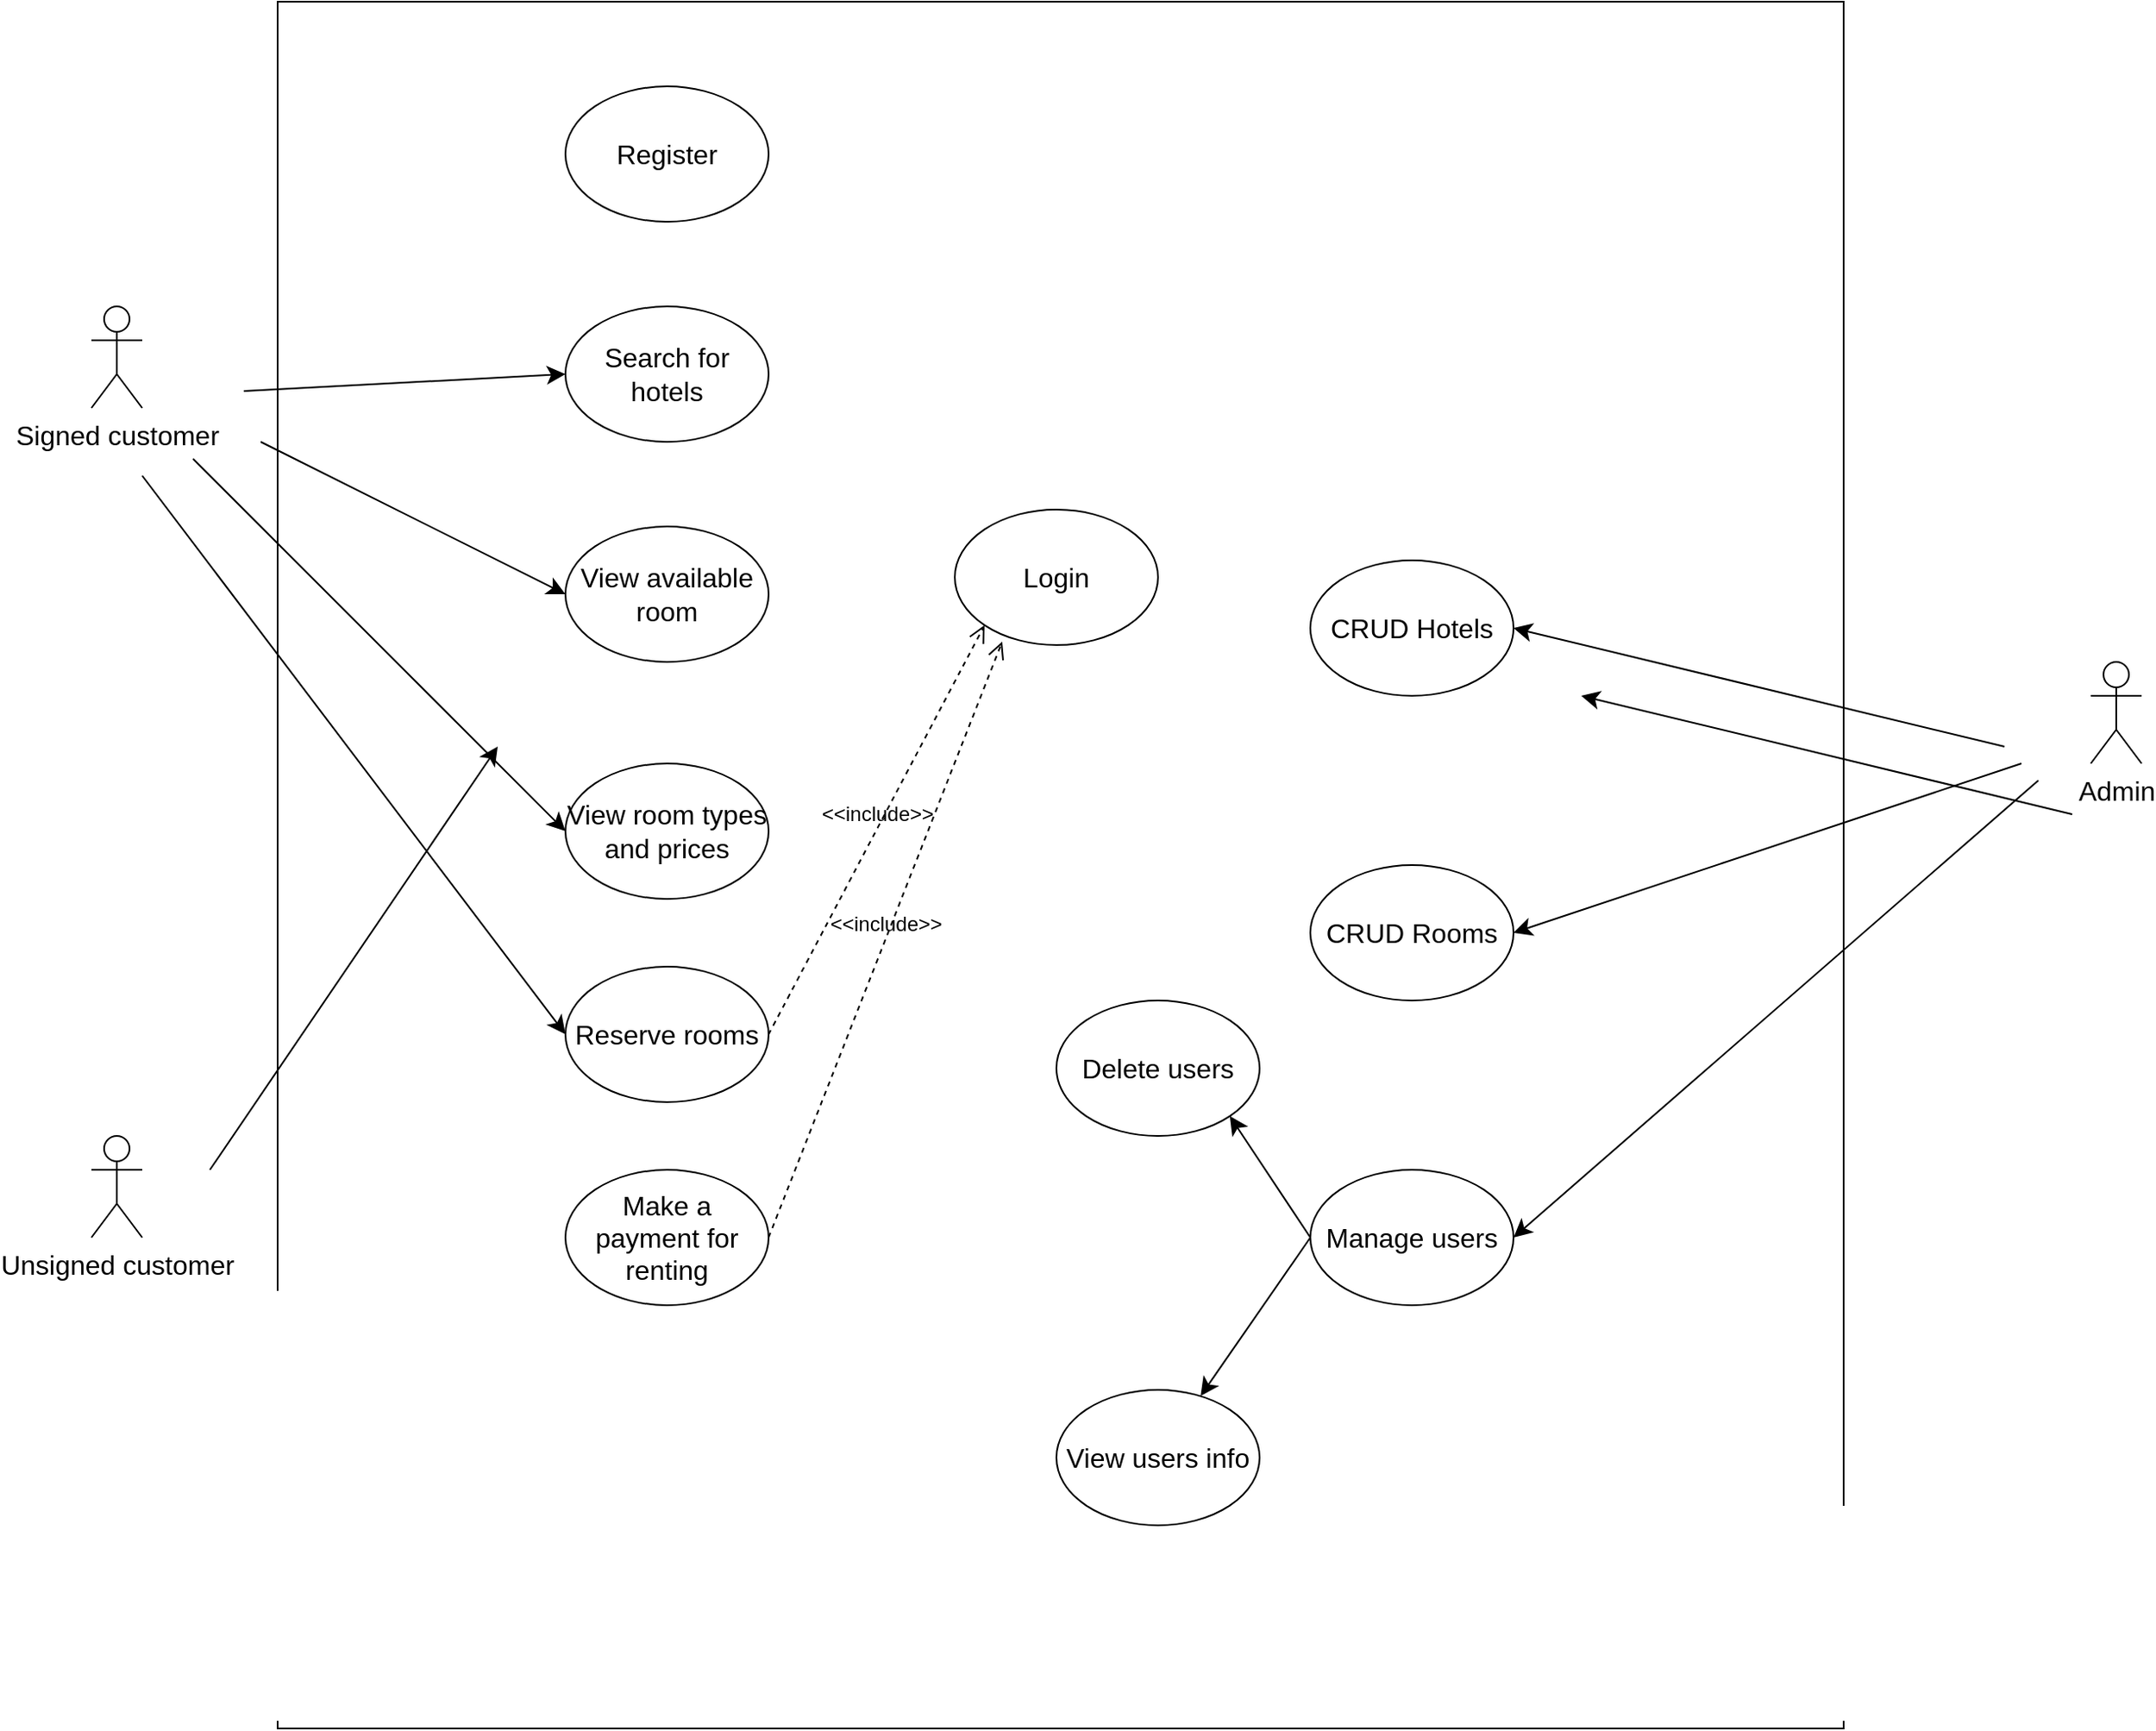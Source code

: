 <mxfile version="21.5.0" type="github">
  <diagram name="Page-1" id="5DnB4MEPiHaEmUkItMe6">
    <mxGraphModel dx="1580" dy="1062" grid="1" gridSize="10" guides="1" tooltips="1" connect="1" arrows="1" fold="1" page="1" pageScale="1" pageWidth="827" pageHeight="1169" math="0" shadow="0">
      <root>
        <mxCell id="0" />
        <mxCell id="1" parent="0" />
        <mxCell id="qTtlIMXwMR0KXrrYJlJ4-2" value="" style="rounded=0;whiteSpace=wrap;html=1;fontSize=16;rotation=90;" parent="1" vertex="1">
          <mxGeometry x="122.5" y="157.5" width="1020" height="925" as="geometry" />
        </mxCell>
        <mxCell id="qTtlIMXwMR0KXrrYJlJ4-3" value="Signed customer" style="shape=umlActor;verticalLabelPosition=bottom;verticalAlign=top;html=1;outlineConnect=0;fontSize=16;rotation=0;" parent="1" vertex="1">
          <mxGeometry x="60" y="290" width="30" height="60" as="geometry" />
        </mxCell>
        <mxCell id="qTtlIMXwMR0KXrrYJlJ4-5" value="Unsigned customer" style="shape=umlActor;verticalLabelPosition=bottom;verticalAlign=top;html=1;outlineConnect=0;fontSize=16;rotation=0;" parent="1" vertex="1">
          <mxGeometry x="60" y="780" width="30" height="60" as="geometry" />
        </mxCell>
        <mxCell id="r_ONhBMmdlA0RxKY3wmK-1" value="Register" style="ellipse;whiteSpace=wrap;html=1;fontSize=16;" vertex="1" parent="1">
          <mxGeometry x="340" y="160" width="120" height="80" as="geometry" />
        </mxCell>
        <mxCell id="r_ONhBMmdlA0RxKY3wmK-2" value="Search for hotels" style="ellipse;whiteSpace=wrap;html=1;fontSize=16;" vertex="1" parent="1">
          <mxGeometry x="340" y="290" width="120" height="80" as="geometry" />
        </mxCell>
        <mxCell id="r_ONhBMmdlA0RxKY3wmK-3" value="View available room" style="ellipse;whiteSpace=wrap;html=1;fontSize=16;" vertex="1" parent="1">
          <mxGeometry x="340" y="420" width="120" height="80" as="geometry" />
        </mxCell>
        <mxCell id="r_ONhBMmdlA0RxKY3wmK-4" value="View room types and prices" style="ellipse;whiteSpace=wrap;html=1;fontSize=16;" vertex="1" parent="1">
          <mxGeometry x="340" y="560" width="120" height="80" as="geometry" />
        </mxCell>
        <mxCell id="r_ONhBMmdlA0RxKY3wmK-5" value="Reserve rooms" style="ellipse;whiteSpace=wrap;html=1;fontSize=16;" vertex="1" parent="1">
          <mxGeometry x="340" y="680" width="120" height="80" as="geometry" />
        </mxCell>
        <mxCell id="r_ONhBMmdlA0RxKY3wmK-6" value="Make a payment for renting" style="ellipse;whiteSpace=wrap;html=1;fontSize=16;" vertex="1" parent="1">
          <mxGeometry x="340" y="800" width="120" height="80" as="geometry" />
        </mxCell>
        <mxCell id="r_ONhBMmdlA0RxKY3wmK-7" value="Login" style="ellipse;whiteSpace=wrap;html=1;fontSize=16;" vertex="1" parent="1">
          <mxGeometry x="570" y="410" width="120" height="80" as="geometry" />
        </mxCell>
        <mxCell id="r_ONhBMmdlA0RxKY3wmK-16" value="&amp;lt;&amp;lt;include&amp;gt;&amp;gt;" style="html=1;verticalAlign=bottom;labelBackgroundColor=none;endArrow=open;endFill=0;dashed=1;rounded=0;fontSize=12;startSize=8;endSize=8;curved=1;exitX=1;exitY=0.5;exitDx=0;exitDy=0;entryX=0;entryY=1;entryDx=0;entryDy=0;" edge="1" parent="1" source="r_ONhBMmdlA0RxKY3wmK-5" target="r_ONhBMmdlA0RxKY3wmK-7">
          <mxGeometry width="160" relative="1" as="geometry">
            <mxPoint x="520" y="500" as="sourcePoint" />
            <mxPoint x="680" y="500" as="targetPoint" />
          </mxGeometry>
        </mxCell>
        <mxCell id="r_ONhBMmdlA0RxKY3wmK-17" value="" style="endArrow=classic;html=1;rounded=0;fontSize=12;startSize=8;endSize=8;curved=1;entryX=0;entryY=0.5;entryDx=0;entryDy=0;" edge="1" parent="1" target="r_ONhBMmdlA0RxKY3wmK-2">
          <mxGeometry width="50" height="50" relative="1" as="geometry">
            <mxPoint x="150" y="340" as="sourcePoint" />
            <mxPoint x="660" y="550" as="targetPoint" />
          </mxGeometry>
        </mxCell>
        <mxCell id="r_ONhBMmdlA0RxKY3wmK-18" value="" style="endArrow=classic;html=1;rounded=0;fontSize=12;startSize=8;endSize=8;curved=1;entryX=0;entryY=0.5;entryDx=0;entryDy=0;" edge="1" parent="1" target="r_ONhBMmdlA0RxKY3wmK-3">
          <mxGeometry width="50" height="50" relative="1" as="geometry">
            <mxPoint x="160" y="370" as="sourcePoint" />
            <mxPoint x="350" y="340" as="targetPoint" />
          </mxGeometry>
        </mxCell>
        <mxCell id="r_ONhBMmdlA0RxKY3wmK-19" value="" style="endArrow=classic;html=1;rounded=0;fontSize=12;startSize=8;endSize=8;curved=1;entryX=0;entryY=0.5;entryDx=0;entryDy=0;" edge="1" parent="1" target="r_ONhBMmdlA0RxKY3wmK-4">
          <mxGeometry width="50" height="50" relative="1" as="geometry">
            <mxPoint x="120" y="380" as="sourcePoint" />
            <mxPoint x="360" y="350" as="targetPoint" />
          </mxGeometry>
        </mxCell>
        <mxCell id="r_ONhBMmdlA0RxKY3wmK-20" value="" style="endArrow=classic;html=1;rounded=0;fontSize=12;startSize=8;endSize=8;curved=1;entryX=0;entryY=0.5;entryDx=0;entryDy=0;" edge="1" parent="1" target="r_ONhBMmdlA0RxKY3wmK-5">
          <mxGeometry width="50" height="50" relative="1" as="geometry">
            <mxPoint x="90" y="390" as="sourcePoint" />
            <mxPoint x="370" y="360" as="targetPoint" />
          </mxGeometry>
        </mxCell>
        <mxCell id="r_ONhBMmdlA0RxKY3wmK-21" value="&amp;lt;&amp;lt;include&amp;gt;&amp;gt;" style="html=1;verticalAlign=bottom;labelBackgroundColor=none;endArrow=open;endFill=0;dashed=1;rounded=0;fontSize=12;startSize=8;endSize=8;curved=1;exitX=1;exitY=0.5;exitDx=0;exitDy=0;entryX=0;entryY=1;entryDx=0;entryDy=0;" edge="1" parent="1" source="r_ONhBMmdlA0RxKY3wmK-6">
          <mxGeometry width="160" relative="1" as="geometry">
            <mxPoint x="470" y="730" as="sourcePoint" />
            <mxPoint x="598" y="488" as="targetPoint" />
          </mxGeometry>
        </mxCell>
        <mxCell id="r_ONhBMmdlA0RxKY3wmK-22" value="CRUD Hotels" style="ellipse;whiteSpace=wrap;html=1;fontSize=16;" vertex="1" parent="1">
          <mxGeometry x="780" y="440" width="120" height="80" as="geometry" />
        </mxCell>
        <mxCell id="r_ONhBMmdlA0RxKY3wmK-23" value="CRUD Rooms" style="ellipse;whiteSpace=wrap;html=1;fontSize=16;" vertex="1" parent="1">
          <mxGeometry x="780" y="620" width="120" height="80" as="geometry" />
        </mxCell>
        <mxCell id="r_ONhBMmdlA0RxKY3wmK-24" value="Manage users" style="ellipse;whiteSpace=wrap;html=1;fontSize=16;" vertex="1" parent="1">
          <mxGeometry x="780" y="800" width="120" height="80" as="geometry" />
        </mxCell>
        <mxCell id="r_ONhBMmdlA0RxKY3wmK-25" value="View users info" style="ellipse;whiteSpace=wrap;html=1;fontSize=16;" vertex="1" parent="1">
          <mxGeometry x="630" y="930" width="120" height="80" as="geometry" />
        </mxCell>
        <mxCell id="r_ONhBMmdlA0RxKY3wmK-26" value="Delete users" style="ellipse;whiteSpace=wrap;html=1;fontSize=16;" vertex="1" parent="1">
          <mxGeometry x="630" y="700" width="120" height="80" as="geometry" />
        </mxCell>
        <mxCell id="r_ONhBMmdlA0RxKY3wmK-28" value="" style="endArrow=classic;html=1;rounded=0;fontSize=12;startSize=8;endSize=8;curved=1;exitX=0;exitY=0.5;exitDx=0;exitDy=0;entryX=1;entryY=1;entryDx=0;entryDy=0;" edge="1" parent="1" source="r_ONhBMmdlA0RxKY3wmK-24" target="r_ONhBMmdlA0RxKY3wmK-26">
          <mxGeometry width="50" height="50" relative="1" as="geometry">
            <mxPoint x="780" y="760" as="sourcePoint" />
            <mxPoint x="830" y="710" as="targetPoint" />
          </mxGeometry>
        </mxCell>
        <mxCell id="r_ONhBMmdlA0RxKY3wmK-29" value="" style="endArrow=classic;html=1;rounded=0;fontSize=12;startSize=8;endSize=8;curved=1;" edge="1" parent="1" target="r_ONhBMmdlA0RxKY3wmK-25">
          <mxGeometry width="50" height="50" relative="1" as="geometry">
            <mxPoint x="780" y="840" as="sourcePoint" />
            <mxPoint x="742" y="778" as="targetPoint" />
          </mxGeometry>
        </mxCell>
        <mxCell id="r_ONhBMmdlA0RxKY3wmK-31" value="Admin" style="shape=umlActor;verticalLabelPosition=bottom;verticalAlign=top;html=1;outlineConnect=0;fontSize=16;" vertex="1" parent="1">
          <mxGeometry x="1241" y="500" width="30" height="60" as="geometry" />
        </mxCell>
        <mxCell id="r_ONhBMmdlA0RxKY3wmK-32" value="" style="endArrow=classic;html=1;rounded=0;fontSize=12;startSize=8;endSize=8;curved=1;entryX=1;entryY=0.5;entryDx=0;entryDy=0;" edge="1" parent="1" target="r_ONhBMmdlA0RxKY3wmK-22">
          <mxGeometry width="50" height="50" relative="1" as="geometry">
            <mxPoint x="1190" y="550" as="sourcePoint" />
            <mxPoint x="950" y="560" as="targetPoint" />
          </mxGeometry>
        </mxCell>
        <mxCell id="r_ONhBMmdlA0RxKY3wmK-33" value="" style="endArrow=classic;html=1;rounded=0;fontSize=12;startSize=8;endSize=8;curved=1;entryX=1;entryY=0.5;entryDx=0;entryDy=0;" edge="1" parent="1" target="r_ONhBMmdlA0RxKY3wmK-23">
          <mxGeometry width="50" height="50" relative="1" as="geometry">
            <mxPoint x="1200" y="560" as="sourcePoint" />
            <mxPoint x="910" y="490" as="targetPoint" />
          </mxGeometry>
        </mxCell>
        <mxCell id="r_ONhBMmdlA0RxKY3wmK-34" value="" style="endArrow=classic;html=1;rounded=0;fontSize=12;startSize=8;endSize=8;curved=1;entryX=1;entryY=0.5;entryDx=0;entryDy=0;" edge="1" parent="1" target="r_ONhBMmdlA0RxKY3wmK-24">
          <mxGeometry width="50" height="50" relative="1" as="geometry">
            <mxPoint x="1210" y="570" as="sourcePoint" />
            <mxPoint x="920" y="500" as="targetPoint" />
          </mxGeometry>
        </mxCell>
        <mxCell id="r_ONhBMmdlA0RxKY3wmK-35" value="" style="endArrow=classic;html=1;rounded=0;fontSize=12;startSize=8;endSize=8;curved=1;" edge="1" parent="1">
          <mxGeometry width="50" height="50" relative="1" as="geometry">
            <mxPoint x="130" y="800" as="sourcePoint" />
            <mxPoint x="300" y="550" as="targetPoint" />
          </mxGeometry>
        </mxCell>
        <mxCell id="r_ONhBMmdlA0RxKY3wmK-37" value="" style="endArrow=classic;html=1;rounded=0;fontSize=12;startSize=8;endSize=8;curved=1;entryX=1;entryY=0.5;entryDx=0;entryDy=0;" edge="1" parent="1">
          <mxGeometry width="50" height="50" relative="1" as="geometry">
            <mxPoint x="1230" y="590" as="sourcePoint" />
            <mxPoint x="940" y="520" as="targetPoint" />
          </mxGeometry>
        </mxCell>
      </root>
    </mxGraphModel>
  </diagram>
</mxfile>
